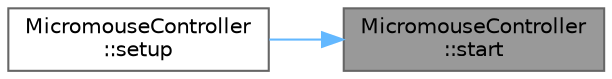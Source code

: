digraph "MicromouseController::start"
{
 // LATEX_PDF_SIZE
  bgcolor="transparent";
  edge [fontname=Helvetica,fontsize=10,labelfontname=Helvetica,labelfontsize=10];
  node [fontname=Helvetica,fontsize=10,shape=box,height=0.2,width=0.4];
  rankdir="RL";
  Node1 [id="Node000001",label="MicromouseController\l::start",height=0.2,width=0.4,color="gray40", fillcolor="grey60", style="filled", fontcolor="black",tooltip=" "];
  Node1 -> Node2 [id="edge2_Node000001_Node000002",dir="back",color="steelblue1",style="solid",tooltip=" "];
  Node2 [id="Node000002",label="MicromouseController\l::setup",height=0.2,width=0.4,color="grey40", fillcolor="white", style="filled",URL="$class_micromouse_controller.html#ad0e1d1804bbded167890bcc7d0fa60c5",tooltip=" "];
}
